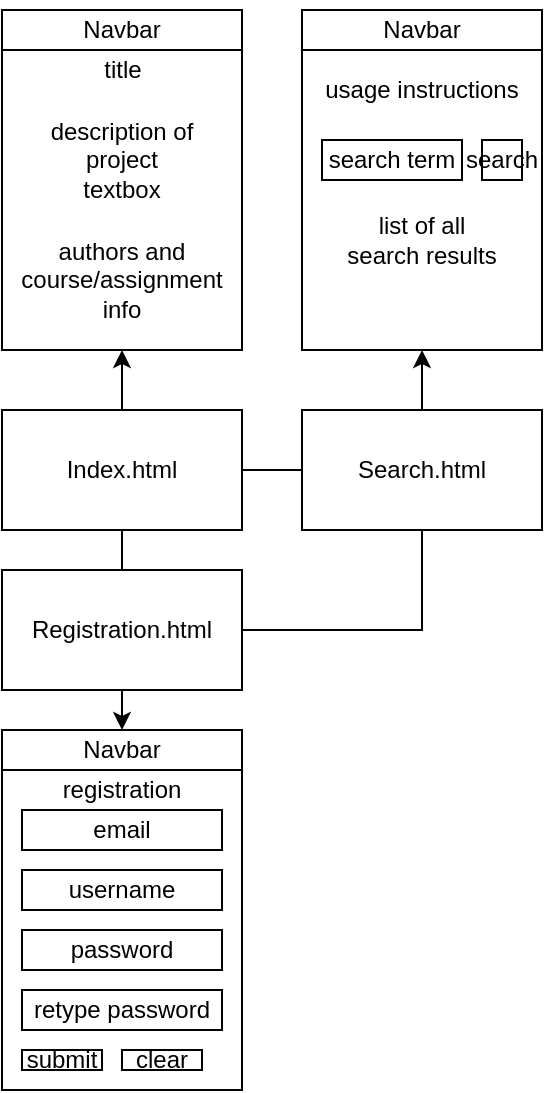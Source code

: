 <mxfile version="24.2.1" type="google">
  <diagram name="Page-1" id="eWbxNtIq62qLKC24deHO">
    <mxGraphModel dx="1674" dy="1880" grid="1" gridSize="10" guides="1" tooltips="1" connect="1" arrows="1" fold="1" page="1" pageScale="1" pageWidth="850" pageHeight="1100" math="0" shadow="0">
      <root>
        <mxCell id="0" />
        <mxCell id="1" parent="0" />
        <mxCell id="iaiC7tIjpfCrnBO4Fvts-23" style="edgeStyle=orthogonalEdgeStyle;rounded=0;orthogonalLoop=1;jettySize=auto;html=1;exitX=0.5;exitY=0;exitDx=0;exitDy=0;entryX=1;entryY=0.5;entryDx=0;entryDy=0;" parent="1" source="iaiC7tIjpfCrnBO4Fvts-1" target="iaiC7tIjpfCrnBO4Fvts-20" edge="1">
          <mxGeometry relative="1" as="geometry" />
        </mxCell>
        <mxCell id="iaiC7tIjpfCrnBO4Fvts-1" value="Index.html" style="rounded=0;whiteSpace=wrap;html=1;" parent="1" vertex="1">
          <mxGeometry x="240" y="180" width="120" height="60" as="geometry" />
        </mxCell>
        <mxCell id="iaiC7tIjpfCrnBO4Fvts-24" style="edgeStyle=orthogonalEdgeStyle;rounded=0;orthogonalLoop=1;jettySize=auto;html=1;exitX=0.5;exitY=0;exitDx=0;exitDy=0;entryX=1;entryY=0.5;entryDx=0;entryDy=0;" parent="1" source="iaiC7tIjpfCrnBO4Fvts-3" target="iaiC7tIjpfCrnBO4Fvts-19" edge="1">
          <mxGeometry relative="1" as="geometry" />
        </mxCell>
        <mxCell id="iaiC7tIjpfCrnBO4Fvts-3" value="Search.html" style="rounded=0;whiteSpace=wrap;html=1;" parent="1" vertex="1">
          <mxGeometry x="390" y="180" width="120" height="60" as="geometry" />
        </mxCell>
        <mxCell id="iaiC7tIjpfCrnBO4Fvts-22" style="edgeStyle=orthogonalEdgeStyle;rounded=0;orthogonalLoop=1;jettySize=auto;html=1;exitX=0.5;exitY=1;exitDx=0;exitDy=0;entryX=0;entryY=0.5;entryDx=0;entryDy=0;" parent="1" source="iaiC7tIjpfCrnBO4Fvts-5" target="iaiC7tIjpfCrnBO4Fvts-16" edge="1">
          <mxGeometry relative="1" as="geometry" />
        </mxCell>
        <mxCell id="iaiC7tIjpfCrnBO4Fvts-5" value="Registration.html" style="rounded=0;whiteSpace=wrap;html=1;" parent="1" vertex="1">
          <mxGeometry x="240" y="260" width="120" height="60" as="geometry" />
        </mxCell>
        <mxCell id="iaiC7tIjpfCrnBO4Fvts-8" value="" style="endArrow=none;html=1;rounded=0;entryX=1;entryY=0.5;entryDx=0;entryDy=0;exitX=0.5;exitY=1;exitDx=0;exitDy=0;" parent="1" source="iaiC7tIjpfCrnBO4Fvts-3" target="iaiC7tIjpfCrnBO4Fvts-5" edge="1">
          <mxGeometry width="50" height="50" relative="1" as="geometry">
            <mxPoint x="470" y="250" as="sourcePoint" />
            <mxPoint x="450" y="380" as="targetPoint" />
            <Array as="points">
              <mxPoint x="450" y="290" />
            </Array>
          </mxGeometry>
        </mxCell>
        <mxCell id="iaiC7tIjpfCrnBO4Fvts-11" value="" style="endArrow=none;html=1;rounded=0;exitX=1;exitY=0.5;exitDx=0;exitDy=0;entryX=0;entryY=0.5;entryDx=0;entryDy=0;" parent="1" source="iaiC7tIjpfCrnBO4Fvts-1" target="iaiC7tIjpfCrnBO4Fvts-3" edge="1">
          <mxGeometry width="50" height="50" relative="1" as="geometry">
            <mxPoint x="400" y="430" as="sourcePoint" />
            <mxPoint x="450" y="380" as="targetPoint" />
          </mxGeometry>
        </mxCell>
        <mxCell id="iaiC7tIjpfCrnBO4Fvts-14" value="" style="endArrow=none;html=1;rounded=0;exitX=0.5;exitY=1;exitDx=0;exitDy=0;" parent="1" source="iaiC7tIjpfCrnBO4Fvts-1" target="iaiC7tIjpfCrnBO4Fvts-5" edge="1">
          <mxGeometry width="50" height="50" relative="1" as="geometry">
            <mxPoint x="400" y="430" as="sourcePoint" />
            <mxPoint x="450" y="380" as="targetPoint" />
          </mxGeometry>
        </mxCell>
        <mxCell id="iaiC7tIjpfCrnBO4Fvts-16" value="" style="rounded=0;whiteSpace=wrap;html=1;direction=south;" parent="1" vertex="1">
          <mxGeometry x="240" y="340" width="120" height="180" as="geometry" />
        </mxCell>
        <mxCell id="iaiC7tIjpfCrnBO4Fvts-19" value="" style="rounded=0;whiteSpace=wrap;html=1;direction=south;" parent="1" vertex="1">
          <mxGeometry x="390" y="-20" width="120" height="170" as="geometry" />
        </mxCell>
        <mxCell id="iaiC7tIjpfCrnBO4Fvts-20" value="" style="rounded=0;whiteSpace=wrap;html=1;direction=south;" parent="1" vertex="1">
          <mxGeometry x="240" y="-20" width="120" height="170" as="geometry" />
        </mxCell>
        <mxCell id="iaiC7tIjpfCrnBO4Fvts-26" value="" style="rounded=0;whiteSpace=wrap;html=1;" parent="1" vertex="1">
          <mxGeometry x="240" y="340" width="120" height="20" as="geometry" />
        </mxCell>
        <mxCell id="iaiC7tIjpfCrnBO4Fvts-27" value="" style="rounded=0;whiteSpace=wrap;html=1;" parent="1" vertex="1">
          <mxGeometry x="390" y="-20" width="120" height="20" as="geometry" />
        </mxCell>
        <mxCell id="iaiC7tIjpfCrnBO4Fvts-28" value="" style="rounded=0;whiteSpace=wrap;html=1;" parent="1" vertex="1">
          <mxGeometry x="240" y="-20" width="120" height="20" as="geometry" />
        </mxCell>
        <mxCell id="iaiC7tIjpfCrnBO4Fvts-30" value="Navbar" style="text;html=1;align=center;verticalAlign=middle;whiteSpace=wrap;rounded=0;" parent="1" vertex="1">
          <mxGeometry x="420" y="-25" width="60" height="30" as="geometry" />
        </mxCell>
        <mxCell id="iaiC7tIjpfCrnBO4Fvts-31" value="Navbar" style="text;html=1;align=center;verticalAlign=middle;whiteSpace=wrap;rounded=0;" parent="1" vertex="1">
          <mxGeometry x="270" y="-25" width="60" height="30" as="geometry" />
        </mxCell>
        <mxCell id="iaiC7tIjpfCrnBO4Fvts-32" value="Navbar" style="text;html=1;align=center;verticalAlign=middle;whiteSpace=wrap;rounded=0;" parent="1" vertex="1">
          <mxGeometry x="270" y="335" width="60" height="30" as="geometry" />
        </mxCell>
        <mxCell id="iaiC7tIjpfCrnBO4Fvts-33" value="registration" style="text;html=1;align=center;verticalAlign=middle;whiteSpace=wrap;rounded=0;" parent="1" vertex="1">
          <mxGeometry x="255" y="350" width="90" height="40" as="geometry" />
        </mxCell>
        <mxCell id="iaiC7tIjpfCrnBO4Fvts-34" value="" style="rounded=0;whiteSpace=wrap;html=1;" parent="1" vertex="1">
          <mxGeometry x="250" y="380" width="100" height="20" as="geometry" />
        </mxCell>
        <mxCell id="iaiC7tIjpfCrnBO4Fvts-35" value="" style="rounded=0;whiteSpace=wrap;html=1;" parent="1" vertex="1">
          <mxGeometry x="250" y="410" width="100" height="20" as="geometry" />
        </mxCell>
        <mxCell id="iaiC7tIjpfCrnBO4Fvts-36" value="" style="rounded=0;whiteSpace=wrap;html=1;" parent="1" vertex="1">
          <mxGeometry x="250" y="440" width="100" height="20" as="geometry" />
        </mxCell>
        <mxCell id="iaiC7tIjpfCrnBO4Fvts-37" value="" style="rounded=0;whiteSpace=wrap;html=1;" parent="1" vertex="1">
          <mxGeometry x="250" y="470" width="100" height="20" as="geometry" />
        </mxCell>
        <mxCell id="iaiC7tIjpfCrnBO4Fvts-39" value="" style="rounded=0;whiteSpace=wrap;html=1;" parent="1" vertex="1">
          <mxGeometry x="250" y="500" width="40" height="10" as="geometry" />
        </mxCell>
        <mxCell id="iaiC7tIjpfCrnBO4Fvts-41" value="" style="rounded=0;whiteSpace=wrap;html=1;" parent="1" vertex="1">
          <mxGeometry x="300" y="500" width="40" height="10" as="geometry" />
        </mxCell>
        <mxCell id="iaiC7tIjpfCrnBO4Fvts-42" value="email" style="text;html=1;align=center;verticalAlign=middle;whiteSpace=wrap;rounded=0;" parent="1" vertex="1">
          <mxGeometry x="270" y="375" width="60" height="30" as="geometry" />
        </mxCell>
        <mxCell id="iaiC7tIjpfCrnBO4Fvts-43" value="username" style="text;html=1;align=center;verticalAlign=middle;whiteSpace=wrap;rounded=0;" parent="1" vertex="1">
          <mxGeometry x="270" y="405" width="60" height="30" as="geometry" />
        </mxCell>
        <mxCell id="iaiC7tIjpfCrnBO4Fvts-44" value="password" style="text;html=1;align=center;verticalAlign=middle;whiteSpace=wrap;rounded=0;" parent="1" vertex="1">
          <mxGeometry x="270" y="435" width="60" height="30" as="geometry" />
        </mxCell>
        <mxCell id="iaiC7tIjpfCrnBO4Fvts-45" value="clear" style="text;html=1;align=center;verticalAlign=middle;whiteSpace=wrap;rounded=0;" parent="1" vertex="1">
          <mxGeometry x="290" y="490" width="60" height="30" as="geometry" />
        </mxCell>
        <mxCell id="iaiC7tIjpfCrnBO4Fvts-46" value="retype password" style="text;html=1;align=center;verticalAlign=middle;whiteSpace=wrap;rounded=0;" parent="1" vertex="1">
          <mxGeometry x="250" y="465" width="100" height="30" as="geometry" />
        </mxCell>
        <mxCell id="iaiC7tIjpfCrnBO4Fvts-47" value="submit" style="text;html=1;align=center;verticalAlign=middle;whiteSpace=wrap;rounded=0;" parent="1" vertex="1">
          <mxGeometry x="240" y="490" width="60" height="30" as="geometry" />
        </mxCell>
        <mxCell id="iaiC7tIjpfCrnBO4Fvts-48" value="title" style="text;html=1;align=center;verticalAlign=middle;whiteSpace=wrap;rounded=0;" parent="1" vertex="1">
          <mxGeometry x="242.5" y="-10" width="115" height="40" as="geometry" />
        </mxCell>
        <mxCell id="iaiC7tIjpfCrnBO4Fvts-54" value="description of project textbox" style="text;html=1;align=center;verticalAlign=middle;whiteSpace=wrap;rounded=0;" parent="1" vertex="1">
          <mxGeometry x="260" y="30" width="80" height="50" as="geometry" />
        </mxCell>
        <mxCell id="iaiC7tIjpfCrnBO4Fvts-55" value="authors and course/assignment info" style="text;html=1;align=center;verticalAlign=middle;whiteSpace=wrap;rounded=0;" parent="1" vertex="1">
          <mxGeometry x="270" y="90" width="60" height="50" as="geometry" />
        </mxCell>
        <mxCell id="iaiC7tIjpfCrnBO4Fvts-56" value="" style="rounded=0;whiteSpace=wrap;html=1;" parent="1" vertex="1">
          <mxGeometry x="400" y="45" width="70" height="20" as="geometry" />
        </mxCell>
        <mxCell id="iaiC7tIjpfCrnBO4Fvts-57" value="list of all search results" style="text;html=1;align=center;verticalAlign=middle;whiteSpace=wrap;rounded=0;" parent="1" vertex="1">
          <mxGeometry x="410" y="70" width="80" height="50" as="geometry" />
        </mxCell>
        <mxCell id="iaiC7tIjpfCrnBO4Fvts-58" value="" style="rounded=0;whiteSpace=wrap;html=1;" parent="1" vertex="1">
          <mxGeometry x="480" y="45" width="20" height="20" as="geometry" />
        </mxCell>
        <mxCell id="iaiC7tIjpfCrnBO4Fvts-59" value="search term" style="text;html=1;align=center;verticalAlign=middle;whiteSpace=wrap;rounded=0;" parent="1" vertex="1">
          <mxGeometry x="400" y="40" width="70" height="30" as="geometry" />
        </mxCell>
        <mxCell id="iaiC7tIjpfCrnBO4Fvts-61" value="search" style="text;html=1;align=center;verticalAlign=middle;whiteSpace=wrap;rounded=0;" parent="1" vertex="1">
          <mxGeometry x="475" y="45" width="30" height="20" as="geometry" />
        </mxCell>
        <mxCell id="iaiC7tIjpfCrnBO4Fvts-63" value="usage instructions" style="text;html=1;align=center;verticalAlign=middle;whiteSpace=wrap;rounded=0;" parent="1" vertex="1">
          <mxGeometry x="400" y="5" width="100" height="30" as="geometry" />
        </mxCell>
      </root>
    </mxGraphModel>
  </diagram>
</mxfile>
